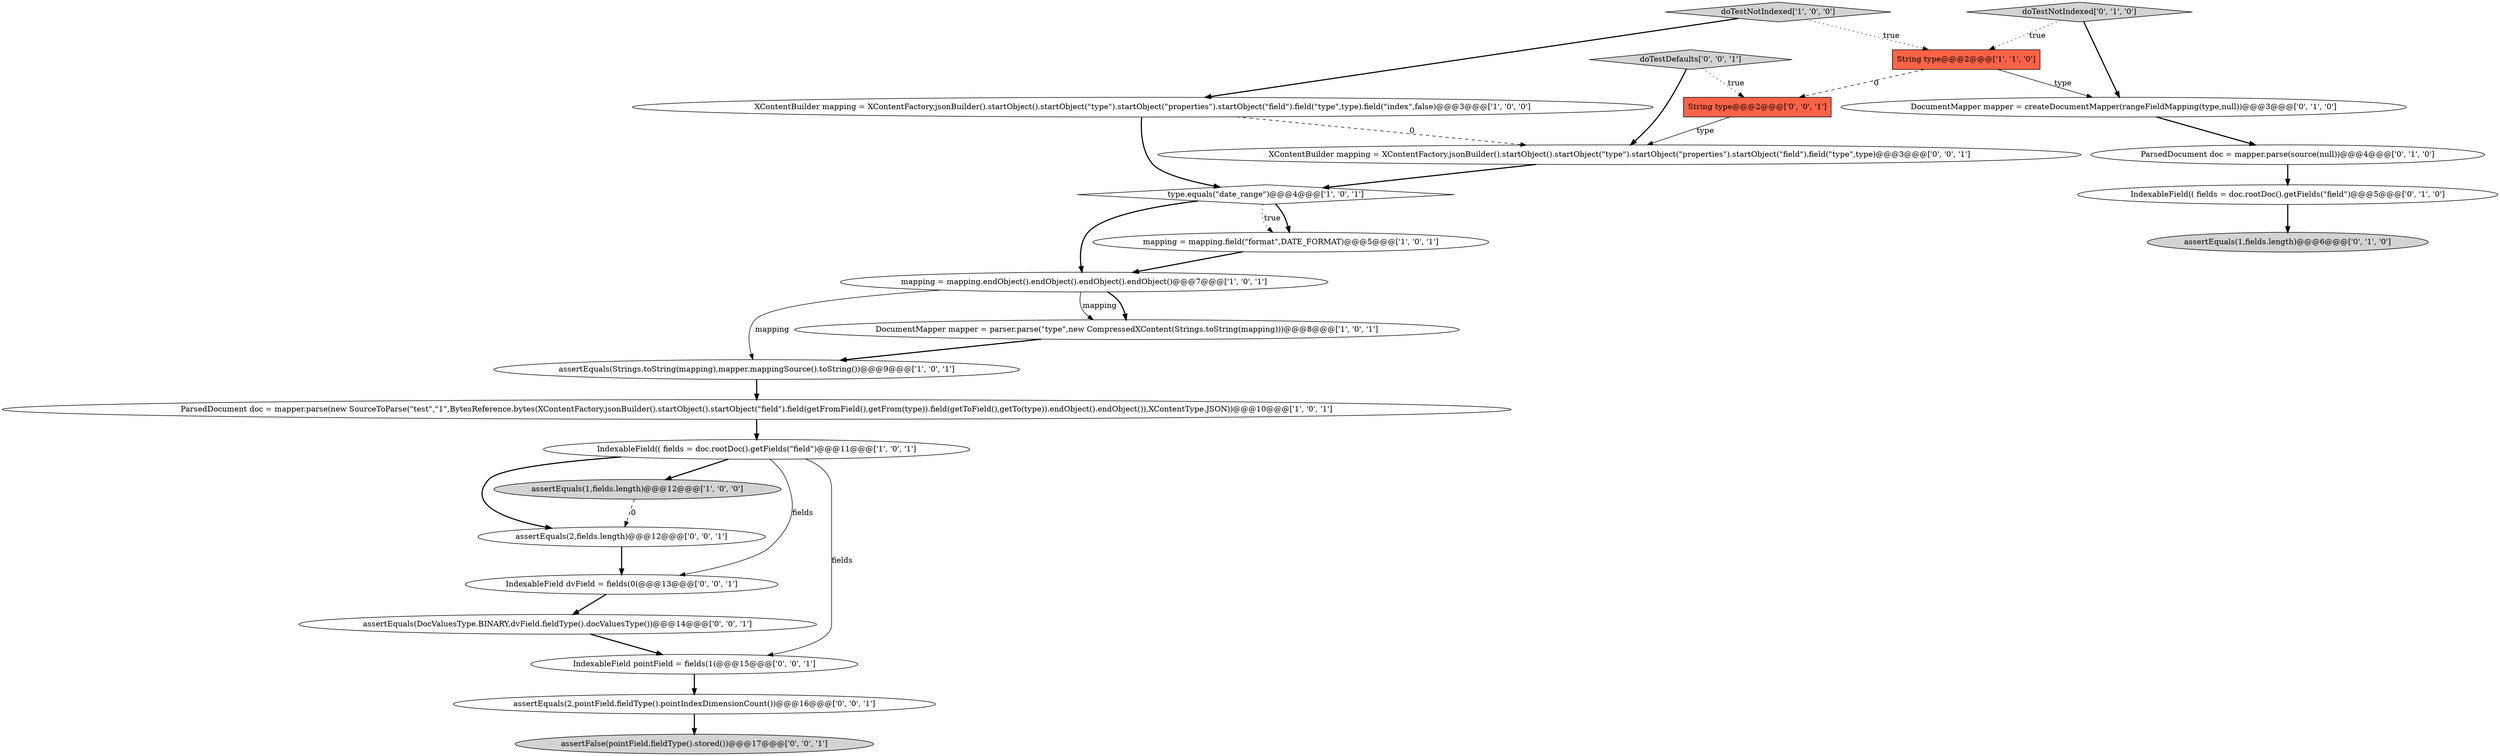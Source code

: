 digraph {
21 [style = filled, label = "assertEquals(2,fields.length)@@@12@@@['0', '0', '1']", fillcolor = white, shape = ellipse image = "AAA0AAABBB3BBB"];
9 [style = filled, label = "IndexableField(( fields = doc.rootDoc().getFields(\"field\")@@@11@@@['1', '0', '1']", fillcolor = white, shape = ellipse image = "AAA0AAABBB1BBB"];
6 [style = filled, label = "assertEquals(1,fields.length)@@@12@@@['1', '0', '0']", fillcolor = lightgray, shape = ellipse image = "AAA0AAABBB1BBB"];
8 [style = filled, label = "XContentBuilder mapping = XContentFactory.jsonBuilder().startObject().startObject(\"type\").startObject(\"properties\").startObject(\"field\").field(\"type\",type).field(\"index\",false)@@@3@@@['1', '0', '0']", fillcolor = white, shape = ellipse image = "AAA0AAABBB1BBB"];
5 [style = filled, label = "assertEquals(Strings.toString(mapping),mapper.mappingSource().toString())@@@9@@@['1', '0', '1']", fillcolor = white, shape = ellipse image = "AAA0AAABBB1BBB"];
1 [style = filled, label = "doTestNotIndexed['1', '0', '0']", fillcolor = lightgray, shape = diamond image = "AAA0AAABBB1BBB"];
20 [style = filled, label = "IndexableField pointField = fields(1(@@@15@@@['0', '0', '1']", fillcolor = white, shape = ellipse image = "AAA0AAABBB3BBB"];
18 [style = filled, label = "IndexableField dvField = fields(0(@@@13@@@['0', '0', '1']", fillcolor = white, shape = ellipse image = "AAA0AAABBB3BBB"];
16 [style = filled, label = "String type@@@2@@@['0', '0', '1']", fillcolor = tomato, shape = box image = "AAA0AAABBB3BBB"];
10 [style = filled, label = "mapping = mapping.field(\"format\",DATE_FORMAT)@@@5@@@['1', '0', '1']", fillcolor = white, shape = ellipse image = "AAA0AAABBB1BBB"];
22 [style = filled, label = "assertEquals(DocValuesType.BINARY,dvField.fieldType().docValuesType())@@@14@@@['0', '0', '1']", fillcolor = white, shape = ellipse image = "AAA0AAABBB3BBB"];
3 [style = filled, label = "DocumentMapper mapper = parser.parse(\"type\",new CompressedXContent(Strings.toString(mapping)))@@@8@@@['1', '0', '1']", fillcolor = white, shape = ellipse image = "AAA0AAABBB1BBB"];
14 [style = filled, label = "doTestNotIndexed['0', '1', '0']", fillcolor = lightgray, shape = diamond image = "AAA0AAABBB2BBB"];
17 [style = filled, label = "doTestDefaults['0', '0', '1']", fillcolor = lightgray, shape = diamond image = "AAA0AAABBB3BBB"];
23 [style = filled, label = "assertEquals(2,pointField.fieldType().pointIndexDimensionCount())@@@16@@@['0', '0', '1']", fillcolor = white, shape = ellipse image = "AAA0AAABBB3BBB"];
15 [style = filled, label = "IndexableField(( fields = doc.rootDoc().getFields(\"field\")@@@5@@@['0', '1', '0']", fillcolor = white, shape = ellipse image = "AAA0AAABBB2BBB"];
4 [style = filled, label = "ParsedDocument doc = mapper.parse(new SourceToParse(\"test\",\"1\",BytesReference.bytes(XContentFactory.jsonBuilder().startObject().startObject(\"field\").field(getFromField(),getFrom(type)).field(getToField(),getTo(type)).endObject().endObject()),XContentType.JSON))@@@10@@@['1', '0', '1']", fillcolor = white, shape = ellipse image = "AAA0AAABBB1BBB"];
12 [style = filled, label = "DocumentMapper mapper = createDocumentMapper(rangeFieldMapping(type,null))@@@3@@@['0', '1', '0']", fillcolor = white, shape = ellipse image = "AAA0AAABBB2BBB"];
11 [style = filled, label = "ParsedDocument doc = mapper.parse(source(null))@@@4@@@['0', '1', '0']", fillcolor = white, shape = ellipse image = "AAA0AAABBB2BBB"];
13 [style = filled, label = "assertEquals(1,fields.length)@@@6@@@['0', '1', '0']", fillcolor = lightgray, shape = ellipse image = "AAA0AAABBB2BBB"];
0 [style = filled, label = "mapping = mapping.endObject().endObject().endObject().endObject()@@@7@@@['1', '0', '1']", fillcolor = white, shape = ellipse image = "AAA0AAABBB1BBB"];
19 [style = filled, label = "assertFalse(pointField.fieldType().stored())@@@17@@@['0', '0', '1']", fillcolor = lightgray, shape = ellipse image = "AAA0AAABBB3BBB"];
7 [style = filled, label = "String type@@@2@@@['1', '1', '0']", fillcolor = tomato, shape = box image = "AAA0AAABBB1BBB"];
24 [style = filled, label = "XContentBuilder mapping = XContentFactory.jsonBuilder().startObject().startObject(\"type\").startObject(\"properties\").startObject(\"field\").field(\"type\",type)@@@3@@@['0', '0', '1']", fillcolor = white, shape = ellipse image = "AAA0AAABBB3BBB"];
2 [style = filled, label = "type.equals(\"date_range\")@@@4@@@['1', '0', '1']", fillcolor = white, shape = diamond image = "AAA0AAABBB1BBB"];
16->24 [style = solid, label="type"];
20->23 [style = bold, label=""];
23->19 [style = bold, label=""];
17->16 [style = dotted, label="true"];
18->22 [style = bold, label=""];
24->2 [style = bold, label=""];
1->8 [style = bold, label=""];
1->7 [style = dotted, label="true"];
8->24 [style = dashed, label="0"];
14->12 [style = bold, label=""];
2->10 [style = bold, label=""];
0->3 [style = bold, label=""];
11->15 [style = bold, label=""];
9->21 [style = bold, label=""];
22->20 [style = bold, label=""];
14->7 [style = dotted, label="true"];
3->5 [style = bold, label=""];
5->4 [style = bold, label=""];
2->10 [style = dotted, label="true"];
0->5 [style = solid, label="mapping"];
9->6 [style = bold, label=""];
8->2 [style = bold, label=""];
7->12 [style = solid, label="type"];
21->18 [style = bold, label=""];
17->24 [style = bold, label=""];
4->9 [style = bold, label=""];
15->13 [style = bold, label=""];
9->20 [style = solid, label="fields"];
6->21 [style = dashed, label="0"];
7->16 [style = dashed, label="0"];
12->11 [style = bold, label=""];
2->0 [style = bold, label=""];
9->18 [style = solid, label="fields"];
0->3 [style = solid, label="mapping"];
10->0 [style = bold, label=""];
}
